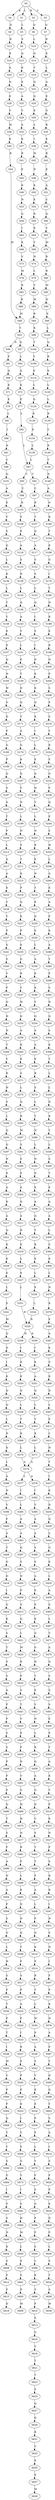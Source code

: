 strict digraph  {
	S0 -> S1 [ label = L ];
	S0 -> S2 [ label = R ];
	S0 -> S3 [ label = V ];
	S0 -> S4 [ label = K ];
	S1 -> S5 [ label = L ];
	S2 -> S6 [ label = Q ];
	S3 -> S7 [ label = Q ];
	S4 -> S8 [ label = D ];
	S5 -> S9 [ label = S ];
	S6 -> S10 [ label = L ];
	S7 -> S11 [ label = R ];
	S8 -> S12 [ label = R ];
	S9 -> S13 [ label = Q ];
	S10 -> S14 [ label = Q ];
	S11 -> S15 [ label = E ];
	S12 -> S16 [ label = E ];
	S13 -> S17 [ label = K ];
	S14 -> S18 [ label = T ];
	S15 -> S19 [ label = L ];
	S16 -> S20 [ label = A ];
	S17 -> S21 [ label = E ];
	S18 -> S22 [ label = Q ];
	S19 -> S23 [ label = A ];
	S20 -> S24 [ label = N ];
	S21 -> S25 [ label = A ];
	S22 -> S26 [ label = Q ];
	S23 -> S27 [ label = E ];
	S24 -> S28 [ label = E ];
	S25 -> S29 [ label = V ];
	S26 -> S30 [ label = E ];
	S27 -> S31 [ label = G ];
	S28 -> S32 [ label = V ];
	S29 -> S33 [ label = A ];
	S30 -> S34 [ label = L ];
	S31 -> S35 [ label = R ];
	S32 -> S36 [ label = M ];
	S33 -> S37 [ label = K ];
	S34 -> S38 [ label = I ];
	S35 -> S39 [ label = E ];
	S36 -> S40 [ label = K ];
	S37 -> S41 [ label = R ];
	S38 -> S42 [ label = M ];
	S39 -> S43 [ label = R ];
	S40 -> S44 [ label = R ];
	S41 -> S45 [ label = E ];
	S42 -> S46 [ label = N ];
	S43 -> S47 [ label = E ];
	S44 -> S48 [ label = M ];
	S45 -> S49 [ label = K ];
	S46 -> S50 [ label = K ];
	S47 -> S51 [ label = A ];
	S48 -> S52 [ label = Y ];
	S49 -> S53 [ label = N ];
	S50 -> S54 [ label = E ];
	S51 -> S55 [ label = C ];
	S52 -> S56 [ label = N ];
	S52 -> S57 [ label = D ];
	S53 -> S58 [ label = G ];
	S54 -> S59 [ label = R ];
	S55 -> S60 [ label = Q ];
	S56 -> S61 [ label = F ];
	S57 -> S62 [ label = L ];
	S58 -> S63 [ label = I ];
	S59 -> S64 [ label = E ];
	S60 -> S65 [ label = V ];
	S61 -> S66 [ label = Q ];
	S62 -> S67 [ label = Q ];
	S63 -> S68 [ label = E ];
	S64 -> S69 [ label = V ];
	S65 -> S70 [ label = M ];
	S66 -> S71 [ label = K ];
	S67 -> S72 [ label = K ];
	S68 -> S73 [ label = V ];
	S69 -> S74 [ label = N ];
	S70 -> S75 [ label = R ];
	S71 -> S76 [ label = E ];
	S72 -> S77 [ label = E ];
	S73 -> S78 [ label = M ];
	S74 -> S79 [ label = L ];
	S75 -> S80 [ label = R ];
	S76 -> S81 [ label = L ];
	S77 -> S82 [ label = L ];
	S78 -> S83 [ label = K ];
	S79 -> S84 [ label = V ];
	S80 -> S85 [ label = M ];
	S81 -> S86 [ label = I ];
	S82 -> S87 [ label = L ];
	S83 -> S88 [ label = R ];
	S84 -> S89 [ label = M ];
	S85 -> S90 [ label = N ];
	S86 -> S91 [ label = K ];
	S87 -> S92 [ label = T ];
	S87 -> S93 [ label = C ];
	S88 -> S48 [ label = M ];
	S89 -> S94 [ label = R ];
	S90 -> S95 [ label = E ];
	S91 -> S96 [ label = C ];
	S92 -> S97 [ label = C ];
	S93 -> S98 [ label = C ];
	S94 -> S99 [ label = K ];
	S95 -> S100 [ label = L ];
	S96 -> S101 [ label = Q ];
	S97 -> S102 [ label = R ];
	S98 -> S103 [ label = R ];
	S99 -> S104 [ label = T ];
	S100 -> S105 [ label = Q ];
	S101 -> S106 [ label = A ];
	S102 -> S107 [ label = T ];
	S103 -> S108 [ label = S ];
	S104 -> S109 [ label = Y ];
	S105 -> S110 [ label = R ];
	S106 -> S111 [ label = E ];
	S107 -> S112 [ label = Q ];
	S108 -> S113 [ label = E ];
	S109 -> S114 [ label = E ];
	S110 -> S115 [ label = E ];
	S111 -> S116 [ label = V ];
	S112 -> S117 [ label = A ];
	S113 -> S118 [ label = A ];
	S114 -> S119 [ label = L ];
	S115 -> S120 [ label = L ];
	S116 -> S121 [ label = S ];
	S117 -> S122 [ label = S ];
	S118 -> S123 [ label = S ];
	S119 -> S124 [ label = Q ];
	S120 -> S125 [ label = L ];
	S121 -> S126 [ label = Q ];
	S122 -> S127 [ label = S ];
	S123 -> S128 [ label = R ];
	S124 -> S129 [ label = K ];
	S125 -> S130 [ label = R ];
	S126 -> S131 [ label = L ];
	S127 -> S132 [ label = L ];
	S128 -> S133 [ label = L ];
	S129 -> S134 [ label = E ];
	S130 -> S135 [ label = C ];
	S131 -> S136 [ label = K ];
	S132 -> S137 [ label = Q ];
	S133 -> S138 [ label = Q ];
	S134 -> S139 [ label = L ];
	S135 -> S140 [ label = R ];
	S136 -> S141 [ label = L ];
	S137 -> S142 [ label = I ];
	S138 -> S143 [ label = A ];
	S139 -> S87 [ label = L ];
	S140 -> S144 [ label = T ];
	S141 -> S145 [ label = T ];
	S142 -> S146 [ label = S ];
	S143 -> S147 [ label = V ];
	S144 -> S148 [ label = D ];
	S145 -> S149 [ label = Y ];
	S146 -> S150 [ label = I ];
	S147 -> S151 [ label = L ];
	S148 -> S152 [ label = A ];
	S149 -> S153 [ label = E ];
	S150 -> S154 [ label = D ];
	S151 -> S155 [ label = E ];
	S152 -> S156 [ label = N ];
	S153 -> S157 [ label = E ];
	S154 -> S158 [ label = K ];
	S155 -> S159 [ label = T ];
	S156 -> S160 [ label = R ];
	S157 -> S161 [ label = Q ];
	S158 -> S162 [ label = K ];
	S159 -> S163 [ label = D ];
	S160 -> S164 [ label = T ];
	S161 -> S165 [ label = N ];
	S162 -> S166 [ label = Q ];
	S163 -> S167 [ label = Q ];
	S164 -> S168 [ label = K ];
	S165 -> S169 [ label = W ];
	S166 -> S170 [ label = K ];
	S167 -> S171 [ label = T ];
	S168 -> S172 [ label = G ];
	S169 -> S173 [ label = G ];
	S170 -> S174 [ label = I ];
	S171 -> S175 [ label = A ];
	S172 -> S176 [ label = I ];
	S173 -> S177 [ label = D ];
	S174 -> S178 [ label = L ];
	S175 -> S179 [ label = G ];
	S176 -> S180 [ label = T ];
	S177 -> S181 [ label = P ];
	S178 -> S182 [ label = E ];
	S179 -> S183 [ label = K ];
	S180 -> S184 [ label = N ];
	S181 -> S185 [ label = G ];
	S182 -> S186 [ label = Q ];
	S183 -> S187 [ label = Q ];
	S184 -> S188 [ label = R ];
	S185 -> S189 [ label = P ];
	S186 -> S190 [ label = H ];
	S187 -> S191 [ label = V ];
	S188 -> S192 [ label = E ];
	S189 -> S193 [ label = Q ];
	S190 -> S194 [ label = V ];
	S191 -> S195 [ label = N ];
	S192 -> S196 [ label = R ];
	S193 -> S197 [ label = G ];
	S194 -> S198 [ label = L ];
	S195 -> S199 [ label = L ];
	S196 -> S200 [ label = N ];
	S197 -> S201 [ label = A ];
	S198 -> S202 [ label = N ];
	S199 -> S203 [ label = N ];
	S200 -> S204 [ label = P ];
	S201 -> S205 [ label = T ];
	S202 -> S206 [ label = R ];
	S203 -> S207 [ label = S ];
	S204 -> S208 [ label = S ];
	S205 -> S209 [ label = P ];
	S206 -> S210 [ label = E ];
	S207 -> S211 [ label = T ];
	S208 -> S212 [ label = P ];
	S209 -> S213 [ label = L ];
	S210 -> S214 [ label = N ];
	S211 -> S215 [ label = K ];
	S212 -> S216 [ label = S ];
	S213 -> S217 [ label = A ];
	S214 -> S218 [ label = T ];
	S215 -> S219 [ label = P ];
	S216 -> S220 [ label = Y ];
	S217 -> S221 [ label = A ];
	S218 -> S222 [ label = E ];
	S219 -> S223 [ label = Q ];
	S220 -> S224 [ label = R ];
	S221 -> S225 [ label = E ];
	S222 -> S226 [ label = D ];
	S223 -> S227 [ label = E ];
	S224 -> S228 [ label = S ];
	S225 -> S229 [ label = V ];
	S226 -> S230 [ label = E ];
	S227 -> S231 [ label = P ];
	S228 -> S232 [ label = G ];
	S229 -> S233 [ label = Y ];
	S230 -> S234 [ label = L ];
	S231 -> S235 [ label = E ];
	S232 -> S236 [ label = P ];
	S233 -> S237 [ label = P ];
	S234 -> S238 [ label = A ];
	S235 -> S239 [ label = G ];
	S236 -> S240 [ label = Q ];
	S237 -> S241 [ label = S ];
	S238 -> S242 [ label = K ];
	S239 -> S243 [ label = R ];
	S240 -> S244 [ label = P ];
	S241 -> S245 [ label = S ];
	S242 -> S246 [ label = K ];
	S243 -> S247 [ label = Y ];
	S244 -> S248 [ label = S ];
	S245 -> S249 [ label = V ];
	S246 -> S250 [ label = Y ];
	S247 -> S251 [ label = W ];
	S248 -> S252 [ label = H ];
	S249 -> S253 [ label = P ];
	S250 -> S254 [ label = Q ];
	S251 -> S255 [ label = Q ];
	S252 -> S256 [ label = L ];
	S253 -> S257 [ label = Q ];
	S254 -> S258 [ label = A ];
	S255 -> S259 [ label = A ];
	S256 -> S260 [ label = A ];
	S257 -> S261 [ label = H ];
	S258 -> S262 [ label = A ];
	S259 -> S263 [ label = K ];
	S260 -> S264 [ label = E ];
	S261 -> S265 [ label = N ];
	S262 -> S266 [ label = E ];
	S263 -> S267 [ label = E ];
	S264 -> S268 [ label = A ];
	S265 -> S269 [ label = T ];
	S266 -> S270 [ label = R ];
	S267 -> S271 [ label = S ];
	S268 -> S272 [ label = P ];
	S269 -> S273 [ label = V ];
	S270 -> S274 [ label = S ];
	S271 -> S275 [ label = L ];
	S272 -> S276 [ label = K ];
	S273 -> S277 [ label = R ];
	S274 -> S278 [ label = L ];
	S275 -> S279 [ label = Q ];
	S276 -> S280 [ label = A ];
	S277 -> S281 [ label = H ];
	S278 -> S282 [ label = T ];
	S279 -> S283 [ label = R ];
	S280 -> S284 [ label = T ];
	S281 -> S285 [ label = S ];
	S282 -> S286 [ label = N ];
	S283 -> S287 [ label = M ];
	S284 -> S288 [ label = P ];
	S285 -> S289 [ label = L ];
	S286 -> S290 [ label = L ];
	S287 -> S291 [ label = S ];
	S288 -> S292 [ label = S ];
	S289 -> S293 [ label = Q ];
	S290 -> S294 [ label = N ];
	S291 -> S295 [ label = S ];
	S292 -> S296 [ label = N ];
	S293 -> S297 [ label = Q ];
	S294 -> S298 [ label = D ];
	S295 -> S299 [ label = E ];
	S296 -> S300 [ label = Q ];
	S297 -> S301 [ label = N ];
	S298 -> S302 [ label = E ];
	S299 -> S303 [ label = A ];
	S300 -> S304 [ label = S ];
	S301 -> S305 [ label = K ];
	S302 -> S306 [ label = A ];
	S303 -> S307 [ label = Q ];
	S304 -> S308 [ label = K ];
	S305 -> S309 [ label = A ];
	S306 -> S310 [ label = Q ];
	S307 -> S311 [ label = A ];
	S308 -> S312 [ label = T ];
	S309 -> S313 [ label = K ];
	S310 -> S314 [ label = T ];
	S311 -> S315 [ label = R ];
	S312 -> S316 [ label = L ];
	S313 -> S317 [ label = A ];
	S314 -> S318 [ label = R ];
	S315 -> S319 [ label = E ];
	S316 -> S320 [ label = L ];
	S317 -> S321 [ label = Q ];
	S318 -> S322 [ label = E ];
	S319 -> S323 [ label = L ];
	S320 -> S324 [ label = D ];
	S321 -> S325 [ label = K ];
	S322 -> S326 [ label = L ];
	S323 -> S327 [ label = E ];
	S324 -> S328 [ label = K ];
	S325 -> S329 [ label = K ];
	S326 -> S330 [ label = E ];
	S327 -> S331 [ label = L ];
	S328 -> S332 [ label = Y ];
	S329 -> S333 [ label = E ];
	S330 -> S334 [ label = L ];
	S331 -> S335 [ label = R ];
	S332 -> S336 [ label = L ];
	S333 -> S337 [ label = L ];
	S334 -> S335 [ label = R ];
	S335 -> S338 [ label = H ];
	S335 -> S339 [ label = K ];
	S336 -> S340 [ label = S ];
	S337 -> S341 [ label = E ];
	S338 -> S342 [ label = I ];
	S339 -> S343 [ label = I ];
	S340 -> S344 [ label = T ];
	S341 -> S345 [ label = M ];
	S342 -> S346 [ label = K ];
	S343 -> S347 [ label = K ];
	S344 -> S348 [ label = E ];
	S345 -> S349 [ label = Q ];
	S346 -> S350 [ label = E ];
	S347 -> S351 [ label = A ];
	S348 -> S352 [ label = A ];
	S349 -> S353 [ label = D ];
	S350 -> S354 [ label = Q ];
	S351 -> S355 [ label = Q ];
	S352 -> S356 [ label = A ];
	S353 -> S357 [ label = I ];
	S354 -> S358 [ label = L ];
	S355 -> S359 [ label = L ];
	S356 -> S360 [ label = L ];
	S357 -> S361 [ label = K ];
	S358 -> S362 [ label = T ];
	S359 -> S363 [ label = T ];
	S360 -> S364 [ label = S ];
	S361 -> S365 [ label = Q ];
	S362 -> S366 [ label = K ];
	S363 -> S367 [ label = K ];
	S364 -> S368 [ label = K ];
	S365 -> S369 [ label = Q ];
	S366 -> S370 [ label = L ];
	S367 -> S371 [ label = L ];
	S368 -> S372 [ label = L ];
	S369 -> S373 [ label = L ];
	S370 -> S374 [ label = A ];
	S371 -> S374 [ label = A ];
	S372 -> S375 [ label = N ];
	S373 -> S376 [ label = N ];
	S374 -> S377 [ label = L ];
	S374 -> S378 [ label = A ];
	S375 -> S379 [ label = K ];
	S376 -> S380 [ label = K ];
	S377 -> S381 [ label = I ];
	S378 -> S382 [ label = I ];
	S379 -> S383 [ label = E ];
	S380 -> S384 [ label = L ];
	S381 -> S385 [ label = L ];
	S382 -> S386 [ label = V ];
	S383 -> S387 [ label = A ];
	S384 -> S388 [ label = A ];
	S385 -> S389 [ label = A ];
	S386 -> S390 [ label = A ];
	S387 -> S391 [ label = K ];
	S388 -> S392 [ label = N ];
	S389 -> S393 [ label = A ];
	S390 -> S394 [ label = A ];
	S391 -> S395 [ label = S ];
	S392 -> S396 [ label = V ];
	S393 -> S397 [ label = Q ];
	S394 -> S398 [ label = S ];
	S395 -> S399 [ label = R ];
	S396 -> S400 [ label = F ];
	S397 -> S401 [ label = S ];
	S398 -> S402 [ label = S ];
	S399 -> S403 [ label = D ];
	S400 -> S404 [ label = A ];
	S401 -> S405 [ label = N ];
	S402 -> S406 [ label = A ];
	S403 -> S407 [ label = L ];
	S404 -> S408 [ label = T ];
	S405 -> S409 [ label = P ];
	S406 -> S410 [ label = E ];
	S407 -> S411 [ label = E ];
	S408 -> S412 [ label = G ];
	S409 -> S413 [ label = S ];
	S410 -> S414 [ label = P ];
	S411 -> S415 [ label = L ];
	S412 -> S416 [ label = D ];
	S413 -> S417 [ label = Q ];
	S414 -> S418 [ label = K ];
	S415 -> S419 [ label = N ];
	S416 -> S420 [ label = I ];
	S417 -> S421 [ label = L ];
	S418 -> S422 [ label = G ];
	S419 -> S423 [ label = Y ];
	S420 -> S424 [ label = G ];
	S421 -> S425 [ label = M ];
	S422 -> S426 [ label = G ];
	S423 -> S427 [ label = I ];
	S424 -> S428 [ label = K ];
	S425 -> S429 [ label = K ];
	S426 -> S430 [ label = H ];
	S427 -> S431 [ label = K ];
	S428 -> S432 [ label = S ];
	S429 -> S433 [ label = P ];
	S430 -> S434 [ label = T ];
	S431 -> S435 [ label = D ];
	S432 -> S436 [ label = T ];
	S433 -> S437 [ label = S ];
	S434 -> S438 [ label = E ];
	S435 -> S439 [ label = Q ];
	S436 -> S440 [ label = S ];
	S437 -> S441 [ label = T ];
	S438 -> S442 [ label = V ];
	S439 -> S443 [ label = L ];
	S440 -> S444 [ label = S ];
	S441 -> S445 [ label = V ];
	S442 -> S446 [ label = N ];
	S443 -> S447 [ label = G ];
	S444 -> S448 [ label = A ];
	S445 -> S449 [ label = E ];
	S446 -> S450 [ label = L ];
	S447 -> S451 [ label = K ];
	S448 -> S452 [ label = P ];
	S449 -> S453 [ label = F ];
	S450 -> S454 [ label = R ];
	S451 -> S455 [ label = L ];
	S452 -> S456 [ label = P ];
	S453 -> S457 [ label = N ];
	S454 -> S458 [ label = Q ];
	S455 -> S459 [ label = A ];
	S456 -> S460 [ label = S ];
	S457 -> S461 [ label = V ];
	S458 -> S462 [ label = A ];
	S459 -> S463 [ label = S ];
	S460 -> S464 [ label = S ];
	S461 -> S465 [ label = S ];
	S462 -> S466 [ label = G ];
	S463 -> S467 [ label = L ];
	S464 -> S468 [ label = P ];
	S465 -> S469 [ label = H ];
	S466 -> S470 [ label = D ];
	S467 -> S471 [ label = V ];
	S468 -> S472 [ label = P ];
	S469 -> S473 [ label = H ];
	S470 -> S474 [ label = C ];
	S471 -> S475 [ label = A ];
	S472 -> S476 [ label = P ];
	S473 -> S477 [ label = N ];
	S474 -> S478 [ label = S ];
	S475 -> S479 [ label = Q ];
	S476 -> S480 [ label = Q ];
	S477 -> S481 [ label = R ];
	S478 -> S482 [ label = T ];
	S479 -> S483 [ label = S ];
	S480 -> S484 [ label = T ];
	S481 -> S485 [ label = P ];
	S482 -> S486 [ label = T ];
	S483 -> S487 [ label = S ];
	S484 -> S488 [ label = S ];
	S485 -> S489 [ label = L ];
	S486 -> S490 [ label = P ];
	S487 -> S491 [ label = S ];
	S488 -> S492 [ label = F ];
	S489 -> S493 [ label = E ];
	S490 -> S494 [ label = A ];
	S491 -> S495 [ label = E ];
	S492 -> S496 [ label = A ];
	S493 -> S497 [ label = D ];
	S494 -> S498 [ label = L ];
	S495 -> S499 [ label = P ];
	S496 -> S500 [ label = N ];
	S497 -> S501 [ label = N ];
	S498 -> S502 [ label = P ];
	S499 -> S503 [ label = Y ];
	S500 -> S504 [ label = A ];
	S501 -> S505 [ label = Q ];
	S502 -> S506 [ label = Q ];
	S503 -> S507 [ label = A ];
	S504 -> S508 [ label = P ];
	S505 -> S509 [ label = T ];
	S506 -> S510 [ label = K ];
	S507 -> S511 [ label = K ];
	S508 -> S512 [ label = S ];
	S509 -> S513 [ label = F ];
	S510 -> S514 [ label = F ];
	S511 -> S515 [ label = V ];
	S512 -> S516 [ label = G ];
	S513 -> S517 [ label = S ];
	S514 -> S518 [ label = R ];
	S515 -> S519 [ label = P ];
	S516 -> S520 [ label = L ];
	S517 -> S521 [ label = P ];
	S518 -> S522 [ label = T ];
	S519 -> S523 [ label = K ];
	S520 -> S524 [ label = H ];
	S521 -> S525 [ label = A ];
	S522 -> S526 [ label = L ];
	S523 -> S527 [ label = N ];
	S524 -> S528 [ label = G ];
	S525 -> S529 [ label = F ];
	S526 -> S530 [ label = W ];
	S527 -> S531 [ label = P ];
	S528 -> S532 [ label = P ];
	S529 -> S533 [ label = I ];
	S530 -> S534 [ label = P ];
	S531 -> S535 [ label = S ];
	S532 -> S536 [ label = T ];
	S533 -> S537 [ label = R ];
	S534 -> S538 [ label = A ];
	S535 -> S539 [ label = R ];
	S536 -> S540 [ label = P ];
	S537 -> S541 [ label = E ];
	S538 -> S542 [ label = S ];
	S539 -> S543 [ label = R ];
	S540 -> S544 [ label = T ];
	S541 -> S545 [ label = P ];
	S542 -> S546 [ label = V ];
	S543 -> S547 [ label = I ];
	S544 -> S548 [ label = I ];
	S545 -> S549 [ label = P ];
	S546 -> S550 [ label = K ];
	S547 -> S551 [ label = N ];
	S548 -> S552 [ label = M ];
	S549 -> S553 [ label = K ];
	S550 -> S554 [ label = E ];
	S551 -> S555 [ label = S ];
	S552 -> S556 [ label = V ];
	S553 -> S557 [ label = I ];
	S554 -> S558 [ label = P ];
	S555 -> S559 [ label = N ];
	S556 -> S560 [ label = P ];
	S557 -> S561 [ label = Y ];
	S558 -> S562 [ label = P ];
	S559 -> S563 [ label = I ];
	S560 -> S564 [ label = P ];
	S561 -> S565 [ label = S ];
	S562 -> S566 [ label = L ];
	S563 -> S567 [ label = F ];
	S564 -> S568 [ label = Q ];
	S565 -> S569 [ label = G ];
	S566 -> S570 [ label = Y ];
	S567 -> S571 [ label = P ];
	S568 -> S572 [ label = Y ];
	S569 -> S573 [ label = V ];
	S570 -> S574 [ label = F ];
	S571 -> S575 [ label = K ];
	S572 -> S576 [ label = Y ];
	S573 -> S577 [ label = I ];
	S574 -> S578 [ label = S ];
	S575 -> S579 [ label = N ];
	S576 -> S580 [ label = S ];
	S577 -> S581 [ label = S ];
	S578 -> S582 [ label = G ];
	S579 -> S583 [ label = A ];
	S580 -> S584 [ label = G ];
	S581 -> S585 [ label = H ];
	S582 -> S586 [ label = F ];
	S583 -> S587 [ label = P ];
	S584 -> S588 [ label = I ];
	S585 -> S589 [ label = M ];
	S586 -> S590 [ label = F ];
	S587 -> S591 [ label = Y ];
	S588 -> S592 [ label = F ];
	S589 -> S593 [ label = L ];
	S590 -> S594 [ label = S ];
	S591 -> S595 [ label = D ];
	S592 -> S596 [ label = S ];
	S593 -> S597 [ label = E ];
	S594 -> S598 [ label = L ];
	S595 -> S599 [ label = Q ];
	S596 -> S600 [ label = D ];
	S597 -> S601 [ label = S ];
	S598 -> S602 [ label = K ];
	S599 -> S603 [ label = Y ];
	S600 -> S604 [ label = K ];
	S601 -> S605 [ label = D ];
	S602 -> S606 [ label = S ];
	S603 -> S607 [ label = S ];
	S604 -> S608 [ label = S ];
	S605 -> S609 [ label = M ];
	S606 -> S610 [ label = P ];
	S607 -> S611 [ label = A ];
	S608 -> S612 [ label = P ];
	S610 -> S613 [ label = S ];
	S611 -> S614 [ label = I ];
	S612 -> S615 [ label = S ];
	S613 -> S616 [ label = G ];
	S614 -> S617 [ label = S ];
	S615 -> S618 [ label = D ];
	S616 -> S619 [ label = V ];
	S617 -> S620 [ label = P ];
	S619 -> S621 [ label = T ];
	S620 -> S622 [ label = P ];
	S621 -> S623 [ label = T ];
	S622 -> S624 [ label = E ];
	S623 -> S625 [ label = S ];
	S624 -> S626 [ label = D ];
	S625 -> S627 [ label = Q ];
	S626 -> S628 [ label = F ];
	S627 -> S629 [ label = D ];
	S628 -> S630 [ label = L ];
	S629 -> S631 [ label = R ];
	S630 -> S632 [ label = S ];
	S631 -> S633 [ label = V ];
	S632 -> S634 [ label = T ];
	S633 -> S635 [ label = P ];
	S634 -> S636 [ label = A ];
	S635 -> S637 [ label = E ];
	S636 -> S638 [ label = M ];
	S637 -> S639 [ label = M ];
}
